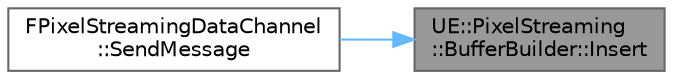 digraph "UE::PixelStreaming::BufferBuilder::Insert"
{
 // INTERACTIVE_SVG=YES
 // LATEX_PDF_SIZE
  bgcolor="transparent";
  edge [fontname=Helvetica,fontsize=10,labelfontname=Helvetica,labelfontsize=10];
  node [fontname=Helvetica,fontsize=10,shape=box,height=0.2,width=0.4];
  rankdir="RL";
  Node1 [id="Node000001",label="UE::PixelStreaming\l::BufferBuilder::Insert",height=0.2,width=0.4,color="gray40", fillcolor="grey60", style="filled", fontcolor="black",tooltip=" "];
  Node1 -> Node2 [id="edge1_Node000001_Node000002",dir="back",color="steelblue1",style="solid",tooltip=" "];
  Node2 [id="Node000002",label="FPixelStreamingDataChannel\l::SendMessage",height=0.2,width=0.4,color="grey40", fillcolor="white", style="filled",URL="$d1/d0d/classFPixelStreamingDataChannel.html#a91ecd5be4d37909c3c65e81fb11ccbfe",tooltip="Sends a series of arguments to the data channel with the given type."];
}
